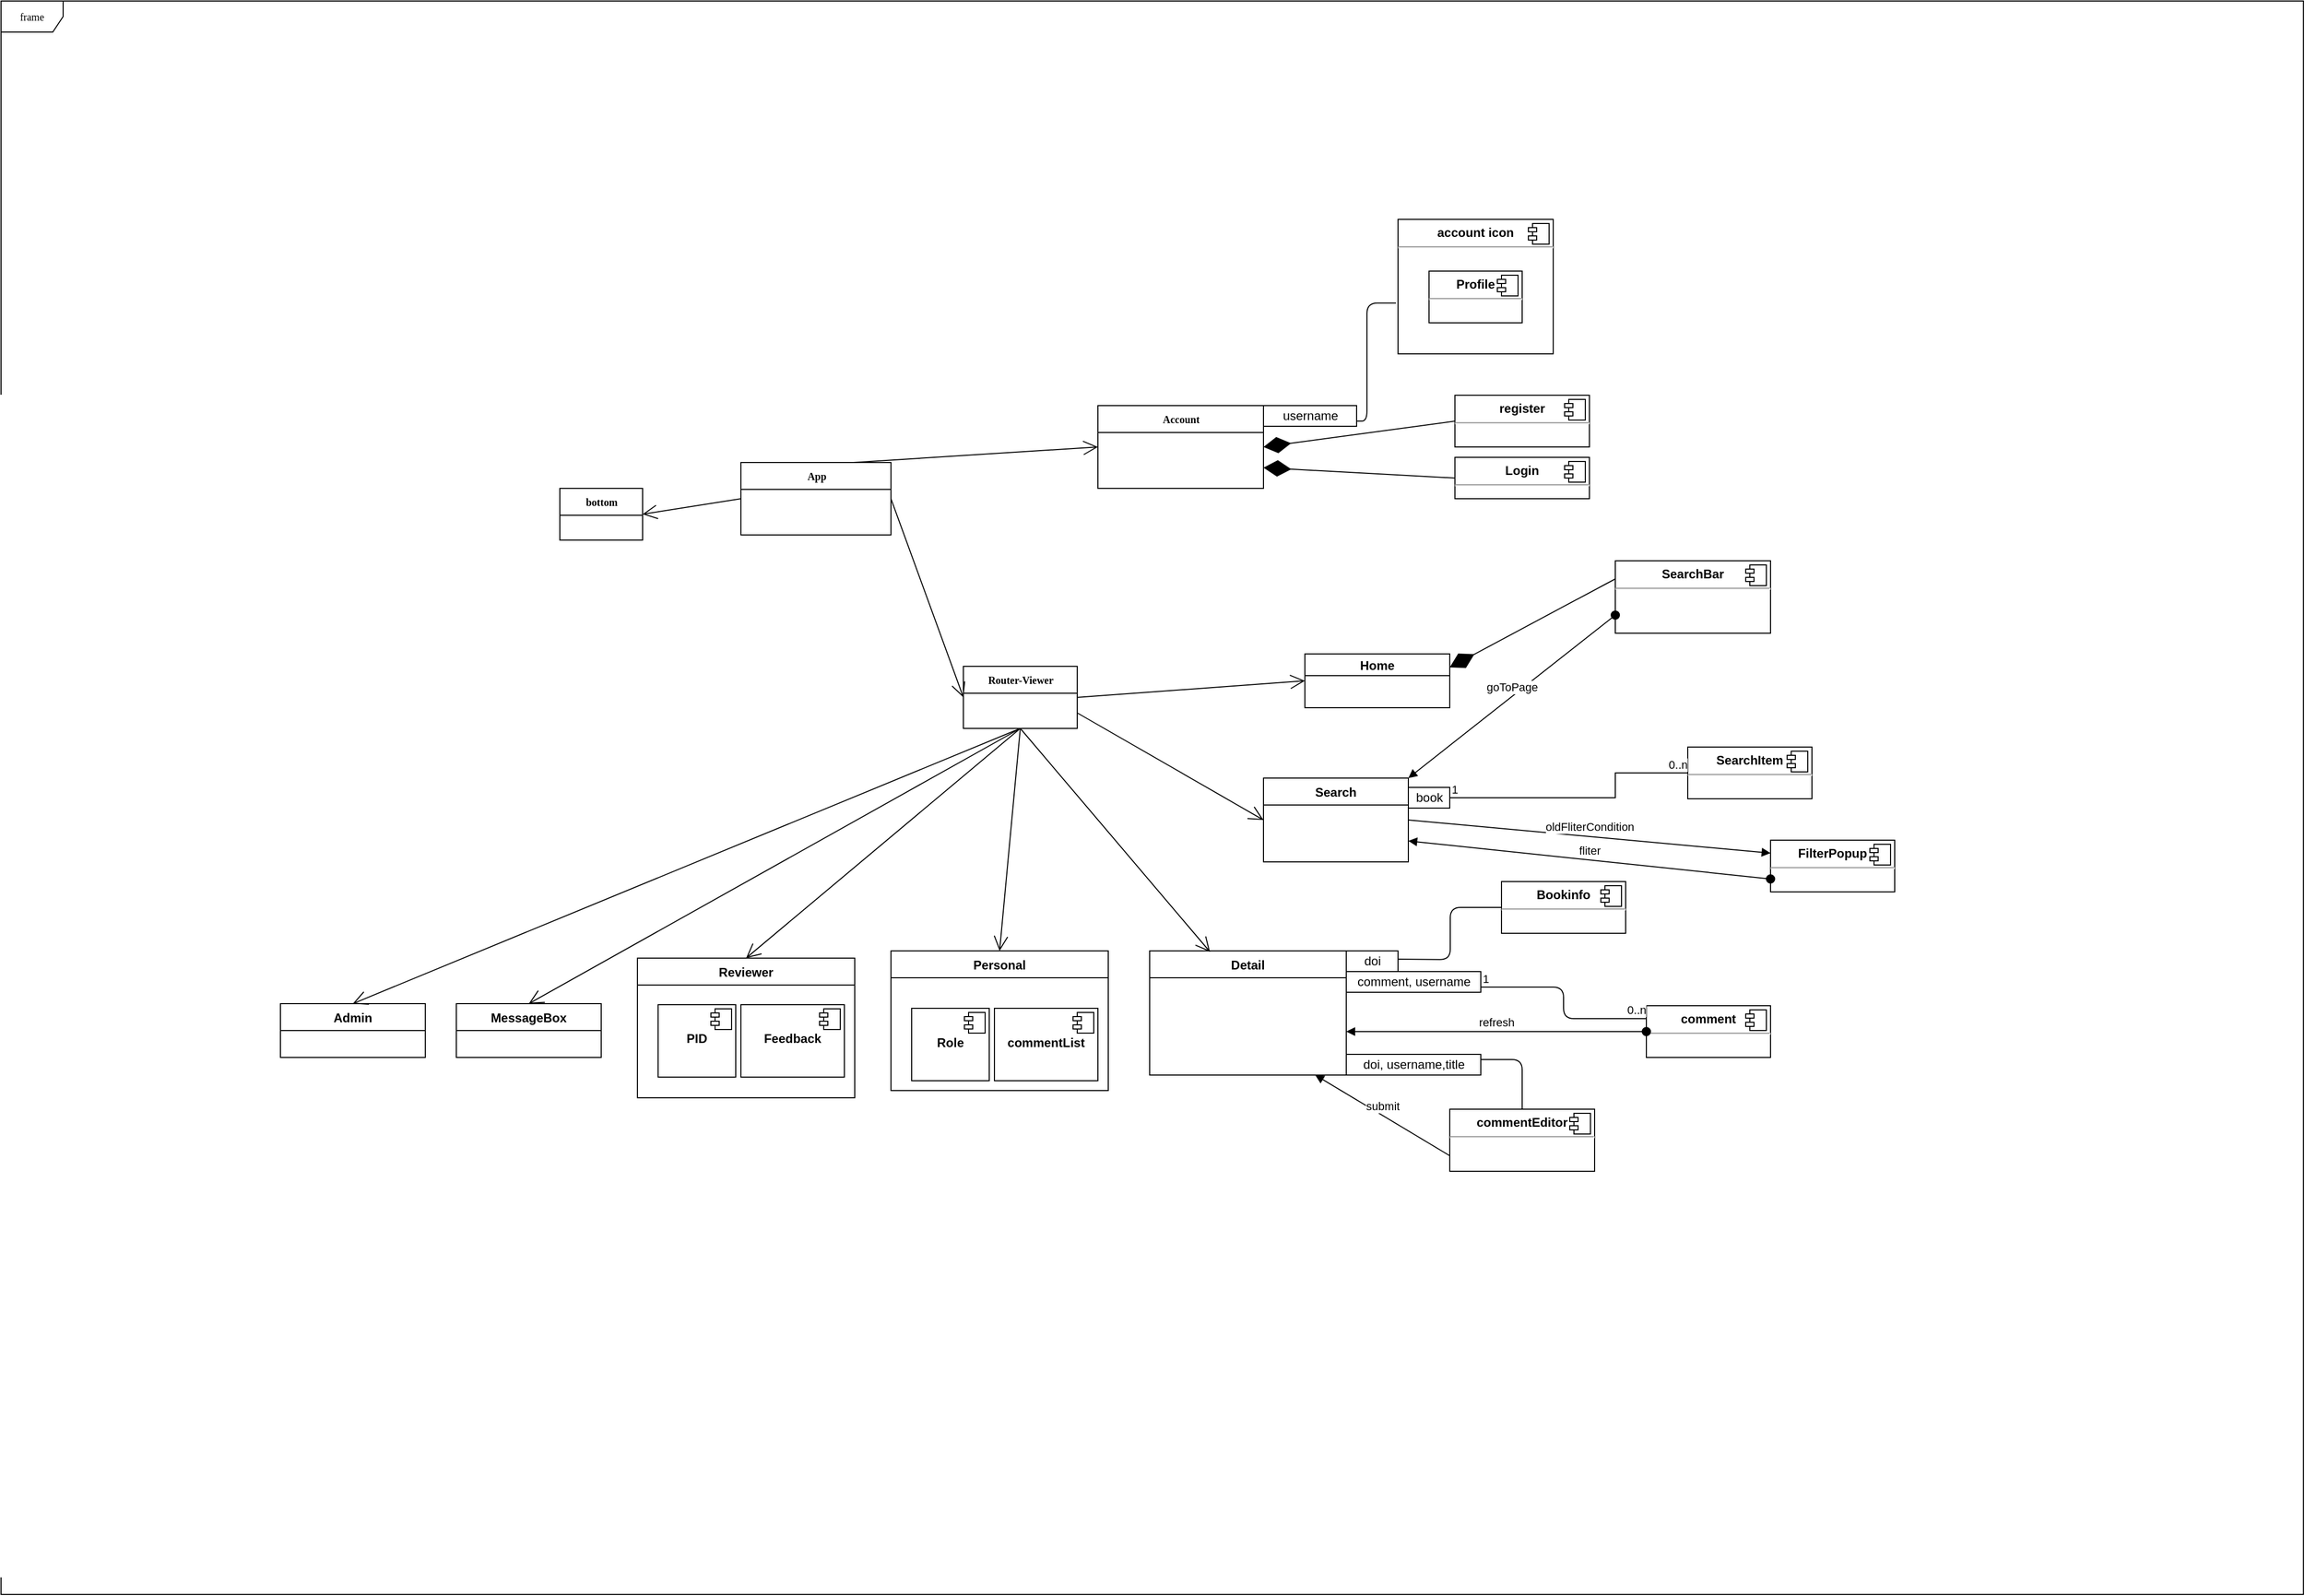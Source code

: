 <mxfile version="14.1.8" type="github">
  <diagram name="Page-1" id="c4acf3e9-155e-7222-9cf6-157b1a14988f">
    <mxGraphModel dx="3750" dy="2218" grid="1" gridSize="10" guides="1" tooltips="1" connect="1" arrows="1" fold="1" page="0" pageScale="1" pageWidth="850" pageHeight="1100" background="#ffffff" math="0" shadow="0">
      <root>
        <mxCell id="0" />
        <mxCell id="1" parent="0" />
        <mxCell id="17acba5748e5396b-1" value="frame" style="shape=umlFrame;whiteSpace=wrap;html=1;rounded=0;shadow=0;comic=0;labelBackgroundColor=none;strokeWidth=1;fontFamily=Verdana;fontSize=10;align=center;" parent="1" vertex="1">
          <mxGeometry x="-980" y="-471" width="2225" height="1540" as="geometry" />
        </mxCell>
        <mxCell id="dzwy2O-CSNH0r0H0MtyH-51" value="&lt;p style=&quot;margin: 6px 0px 0px ; text-align: center&quot;&gt;&lt;b&gt;account icon&lt;/b&gt;&lt;/p&gt;&lt;hr&gt;&lt;p style=&quot;margin: 0px 0px 0px 8px&quot;&gt;&lt;br&gt;&lt;/p&gt;" style="align=left;overflow=fill;html=1;dropTarget=0;" vertex="1" parent="1">
          <mxGeometry x="370" y="-260" width="150" height="130" as="geometry" />
        </mxCell>
        <mxCell id="dzwy2O-CSNH0r0H0MtyH-52" value="" style="shape=component;jettyWidth=8;jettyHeight=4;" vertex="1" parent="dzwy2O-CSNH0r0H0MtyH-51">
          <mxGeometry x="1" width="20" height="20" relative="1" as="geometry">
            <mxPoint x="-24" y="4" as="offset" />
          </mxGeometry>
        </mxCell>
        <mxCell id="17acba5748e5396b-20" value="&lt;b&gt;Account&lt;/b&gt;" style="swimlane;html=1;fontStyle=0;childLayout=stackLayout;horizontal=1;startSize=26;fillColor=none;horizontalStack=0;resizeParent=1;resizeLast=0;collapsible=1;marginBottom=0;swimlaneFillColor=#ffffff;rounded=0;shadow=0;comic=0;labelBackgroundColor=none;strokeWidth=1;fontFamily=Verdana;fontSize=10;align=center;" parent="1" vertex="1">
          <mxGeometry x="80" y="-80" width="160" height="80" as="geometry">
            <mxRectangle x="350" y="42" width="100" height="26" as="alternateBounds" />
          </mxGeometry>
        </mxCell>
        <mxCell id="17acba5748e5396b-30" value="&lt;b&gt;App&lt;/b&gt;" style="swimlane;html=1;fontStyle=0;childLayout=stackLayout;horizontal=1;startSize=26;fillColor=none;horizontalStack=0;resizeParent=1;resizeLast=0;collapsible=1;marginBottom=0;swimlaneFillColor=#ffffff;rounded=0;shadow=0;comic=0;labelBackgroundColor=none;strokeWidth=1;fontFamily=Verdana;fontSize=10;align=center;" parent="1" vertex="1">
          <mxGeometry x="-265" y="-25" width="145" height="70" as="geometry" />
        </mxCell>
        <mxCell id="dzwy2O-CSNH0r0H0MtyH-1" value="&lt;b&gt;Router-Viewer&lt;/b&gt;" style="swimlane;html=1;fontStyle=0;childLayout=stackLayout;horizontal=1;startSize=26;fillColor=none;horizontalStack=0;resizeParent=1;resizeLast=0;collapsible=1;marginBottom=0;swimlaneFillColor=#ffffff;rounded=0;shadow=0;comic=0;labelBackgroundColor=none;strokeWidth=1;fontFamily=Verdana;fontSize=10;align=center;" vertex="1" parent="1">
          <mxGeometry x="-50" y="172" width="110" height="60" as="geometry">
            <mxRectangle x="350" y="42" width="100" height="26" as="alternateBounds" />
          </mxGeometry>
        </mxCell>
        <mxCell id="dzwy2O-CSNH0r0H0MtyH-21" value="&lt;b&gt;bottom&lt;/b&gt;" style="swimlane;html=1;fontStyle=0;childLayout=stackLayout;horizontal=1;startSize=26;fillColor=none;horizontalStack=0;resizeParent=1;resizeLast=0;collapsible=1;marginBottom=0;swimlaneFillColor=#ffffff;rounded=0;shadow=0;comic=0;labelBackgroundColor=none;strokeWidth=1;fontFamily=Verdana;fontSize=10;align=center;" vertex="1" parent="1">
          <mxGeometry x="-440" width="80" height="50" as="geometry">
            <mxRectangle x="350" y="42" width="100" height="26" as="alternateBounds" />
          </mxGeometry>
        </mxCell>
        <mxCell id="dzwy2O-CSNH0r0H0MtyH-35" value="" style="endArrow=open;endFill=1;endSize=12;html=1;exitX=0;exitY=0.5;exitDx=0;exitDy=0;entryX=1;entryY=0.5;entryDx=0;entryDy=0;" edge="1" parent="1" source="17acba5748e5396b-30" target="dzwy2O-CSNH0r0H0MtyH-21">
          <mxGeometry width="160" relative="1" as="geometry">
            <mxPoint x="370" y="170" as="sourcePoint" />
            <mxPoint x="530" y="170" as="targetPoint" />
            <Array as="points" />
          </mxGeometry>
        </mxCell>
        <mxCell id="dzwy2O-CSNH0r0H0MtyH-36" value="" style="endArrow=open;endFill=1;endSize=12;html=1;exitX=0.75;exitY=0;exitDx=0;exitDy=0;entryX=0;entryY=0.5;entryDx=0;entryDy=0;" edge="1" parent="1" source="17acba5748e5396b-30" target="17acba5748e5396b-20">
          <mxGeometry width="160" relative="1" as="geometry">
            <mxPoint x="370" y="170" as="sourcePoint" />
            <mxPoint x="530" y="170" as="targetPoint" />
          </mxGeometry>
        </mxCell>
        <mxCell id="dzwy2O-CSNH0r0H0MtyH-37" value="" style="endArrow=open;endFill=1;endSize=12;html=1;exitX=1;exitY=0.5;exitDx=0;exitDy=0;entryX=0;entryY=0.5;entryDx=0;entryDy=0;" edge="1" parent="1" source="17acba5748e5396b-30" target="dzwy2O-CSNH0r0H0MtyH-1">
          <mxGeometry width="160" relative="1" as="geometry">
            <mxPoint x="8.75" y="180" as="sourcePoint" />
            <mxPoint x="125" y="-10" as="targetPoint" />
          </mxGeometry>
        </mxCell>
        <mxCell id="dzwy2O-CSNH0r0H0MtyH-42" value="&lt;p style=&quot;margin: 0px ; margin-top: 6px ; text-align: center&quot;&gt;&lt;b&gt;Login&lt;/b&gt;&lt;/p&gt;&lt;hr&gt;&lt;p style=&quot;margin: 0px ; margin-left: 8px&quot;&gt;&lt;br&gt;&lt;/p&gt;" style="align=left;overflow=fill;html=1;dropTarget=0;" vertex="1" parent="1">
          <mxGeometry x="425" y="-30" width="130" height="40" as="geometry" />
        </mxCell>
        <mxCell id="dzwy2O-CSNH0r0H0MtyH-43" value="" style="shape=component;jettyWidth=8;jettyHeight=4;" vertex="1" parent="dzwy2O-CSNH0r0H0MtyH-42">
          <mxGeometry x="1" width="20" height="20" relative="1" as="geometry">
            <mxPoint x="-24" y="4" as="offset" />
          </mxGeometry>
        </mxCell>
        <mxCell id="dzwy2O-CSNH0r0H0MtyH-46" value="&lt;p style=&quot;margin: 0px ; margin-top: 6px ; text-align: center&quot;&gt;&lt;b&gt;register&lt;/b&gt;&lt;/p&gt;&lt;hr&gt;&lt;p style=&quot;margin: 0px ; margin-left: 8px&quot;&gt;&lt;br&gt;&lt;/p&gt;" style="align=left;overflow=fill;html=1;dropTarget=0;" vertex="1" parent="1">
          <mxGeometry x="425" y="-90" width="130" height="50" as="geometry" />
        </mxCell>
        <mxCell id="dzwy2O-CSNH0r0H0MtyH-47" value="" style="shape=component;jettyWidth=8;jettyHeight=4;" vertex="1" parent="dzwy2O-CSNH0r0H0MtyH-46">
          <mxGeometry x="1" width="20" height="20" relative="1" as="geometry">
            <mxPoint x="-24" y="4" as="offset" />
          </mxGeometry>
        </mxCell>
        <mxCell id="dzwy2O-CSNH0r0H0MtyH-48" value="&lt;p style=&quot;margin: 0px ; margin-top: 6px ; text-align: center&quot;&gt;&lt;b&gt;Profile&lt;/b&gt;&lt;/p&gt;&lt;hr&gt;&lt;p style=&quot;margin: 0px ; margin-left: 8px&quot;&gt;&lt;br&gt;&lt;/p&gt;" style="align=left;overflow=fill;html=1;dropTarget=0;" vertex="1" parent="1">
          <mxGeometry x="400" y="-210" width="90" height="50" as="geometry" />
        </mxCell>
        <mxCell id="dzwy2O-CSNH0r0H0MtyH-49" value="" style="shape=component;jettyWidth=8;jettyHeight=4;" vertex="1" parent="dzwy2O-CSNH0r0H0MtyH-48">
          <mxGeometry x="1" width="20" height="20" relative="1" as="geometry">
            <mxPoint x="-24" y="4" as="offset" />
          </mxGeometry>
        </mxCell>
        <mxCell id="dzwy2O-CSNH0r0H0MtyH-53" style="edgeStyle=orthogonalEdgeStyle;rounded=0;orthogonalLoop=1;jettySize=auto;html=1;exitX=0.5;exitY=1;exitDx=0;exitDy=0;" edge="1" parent="1" source="dzwy2O-CSNH0r0H0MtyH-48" target="dzwy2O-CSNH0r0H0MtyH-48">
          <mxGeometry relative="1" as="geometry" />
        </mxCell>
        <mxCell id="dzwy2O-CSNH0r0H0MtyH-64" value="Home" style="swimlane;fontStyle=1;childLayout=stackLayout;horizontal=1;startSize=21;fillColor=none;horizontalStack=0;resizeParent=1;resizeParentMax=0;resizeLast=0;collapsible=1;marginBottom=0;" vertex="1" parent="1">
          <mxGeometry x="280" y="160" width="140" height="52" as="geometry" />
        </mxCell>
        <mxCell id="dzwy2O-CSNH0r0H0MtyH-69" value="Search" style="swimlane;fontStyle=1;childLayout=stackLayout;horizontal=1;startSize=26;fillColor=none;horizontalStack=0;resizeParent=1;resizeParentMax=0;resizeLast=0;collapsible=1;marginBottom=0;" vertex="1" parent="1">
          <mxGeometry x="240" y="280" width="140" height="81" as="geometry" />
        </mxCell>
        <mxCell id="dzwy2O-CSNH0r0H0MtyH-70" value="Detail" style="swimlane;fontStyle=1;childLayout=stackLayout;horizontal=1;startSize=26;fillColor=none;horizontalStack=0;resizeParent=1;resizeParentMax=0;resizeLast=0;collapsible=1;marginBottom=0;" vertex="1" parent="1">
          <mxGeometry x="130" y="447" width="190" height="120" as="geometry" />
        </mxCell>
        <mxCell id="dzwy2O-CSNH0r0H0MtyH-71" value="Personal" style="swimlane;fontStyle=1;childLayout=stackLayout;horizontal=1;startSize=26;fillColor=none;horizontalStack=0;resizeParent=1;resizeParentMax=0;resizeLast=0;collapsible=1;marginBottom=0;" vertex="1" parent="1">
          <mxGeometry x="-120" y="447" width="210" height="135" as="geometry" />
        </mxCell>
        <mxCell id="dzwy2O-CSNH0r0H0MtyH-72" value="MessageBox" style="swimlane;fontStyle=1;childLayout=stackLayout;horizontal=1;startSize=26;fillColor=none;horizontalStack=0;resizeParent=1;resizeParentMax=0;resizeLast=0;collapsible=1;marginBottom=0;" vertex="1" parent="1">
          <mxGeometry x="-540" y="498" width="140" height="52" as="geometry" />
        </mxCell>
        <mxCell id="dzwy2O-CSNH0r0H0MtyH-74" value="Admin" style="swimlane;fontStyle=1;childLayout=stackLayout;horizontal=1;startSize=26;fillColor=none;horizontalStack=0;resizeParent=1;resizeParentMax=0;resizeLast=0;collapsible=1;marginBottom=0;" vertex="1" parent="1">
          <mxGeometry x="-710" y="498" width="140" height="52" as="geometry" />
        </mxCell>
        <mxCell id="dzwy2O-CSNH0r0H0MtyH-77" value="&lt;p style=&quot;margin: 0px ; margin-top: 6px ; text-align: center&quot;&gt;&lt;b&gt;SearchBar&lt;/b&gt;&lt;br&gt;&lt;/p&gt;&lt;hr&gt;&lt;p style=&quot;margin: 0px ; margin-left: 8px&quot;&gt;&lt;br&gt;&lt;/p&gt;" style="align=left;overflow=fill;html=1;dropTarget=0;" vertex="1" parent="1">
          <mxGeometry x="580" y="70" width="150" height="70" as="geometry" />
        </mxCell>
        <mxCell id="dzwy2O-CSNH0r0H0MtyH-78" value="" style="shape=component;jettyWidth=8;jettyHeight=4;" vertex="1" parent="dzwy2O-CSNH0r0H0MtyH-77">
          <mxGeometry x="1" width="20" height="20" relative="1" as="geometry">
            <mxPoint x="-24" y="4" as="offset" />
          </mxGeometry>
        </mxCell>
        <mxCell id="dzwy2O-CSNH0r0H0MtyH-79" value="&lt;p style=&quot;margin: 0px ; margin-top: 6px ; text-align: center&quot;&gt;&lt;b&gt;SearchItem&lt;/b&gt;&lt;br&gt;&lt;/p&gt;&lt;hr&gt;&lt;p style=&quot;margin: 0px ; margin-left: 8px&quot;&gt;&lt;br&gt;&lt;/p&gt;" style="align=left;overflow=fill;html=1;dropTarget=0;" vertex="1" parent="1">
          <mxGeometry x="650" y="250" width="120" height="50" as="geometry" />
        </mxCell>
        <mxCell id="dzwy2O-CSNH0r0H0MtyH-80" value="" style="shape=component;jettyWidth=8;jettyHeight=4;" vertex="1" parent="dzwy2O-CSNH0r0H0MtyH-79">
          <mxGeometry x="1" width="20" height="20" relative="1" as="geometry">
            <mxPoint x="-24" y="4" as="offset" />
          </mxGeometry>
        </mxCell>
        <mxCell id="dzwy2O-CSNH0r0H0MtyH-81" value="&lt;p style=&quot;margin: 0px ; margin-top: 6px ; text-align: center&quot;&gt;&lt;b&gt;FilterPopup&lt;/b&gt;&lt;/p&gt;&lt;hr&gt;&lt;p style=&quot;margin: 0px ; margin-left: 8px&quot;&gt;&lt;br&gt;&lt;/p&gt;" style="align=left;overflow=fill;html=1;dropTarget=0;" vertex="1" parent="1">
          <mxGeometry x="730" y="340" width="120" height="50" as="geometry" />
        </mxCell>
        <mxCell id="dzwy2O-CSNH0r0H0MtyH-82" value="" style="shape=component;jettyWidth=8;jettyHeight=4;" vertex="1" parent="dzwy2O-CSNH0r0H0MtyH-81">
          <mxGeometry x="1" width="20" height="20" relative="1" as="geometry">
            <mxPoint x="-24" y="4" as="offset" />
          </mxGeometry>
        </mxCell>
        <mxCell id="dzwy2O-CSNH0r0H0MtyH-83" value="&lt;p style=&quot;margin: 0px ; margin-top: 6px ; text-align: center&quot;&gt;&lt;b&gt;Bookinfo&lt;/b&gt;&lt;/p&gt;&lt;hr&gt;&lt;p style=&quot;margin: 0px ; margin-left: 8px&quot;&gt;&lt;br&gt;&lt;/p&gt;" style="align=left;overflow=fill;html=1;dropTarget=0;" vertex="1" parent="1">
          <mxGeometry x="470" y="380" width="120" height="50" as="geometry" />
        </mxCell>
        <mxCell id="dzwy2O-CSNH0r0H0MtyH-84" value="" style="shape=component;jettyWidth=8;jettyHeight=4;" vertex="1" parent="dzwy2O-CSNH0r0H0MtyH-83">
          <mxGeometry x="1" width="20" height="20" relative="1" as="geometry">
            <mxPoint x="-24" y="4" as="offset" />
          </mxGeometry>
        </mxCell>
        <mxCell id="dzwy2O-CSNH0r0H0MtyH-85" value="&lt;p style=&quot;margin: 0px ; margin-top: 6px ; text-align: center&quot;&gt;&lt;b&gt;comment&lt;/b&gt;&lt;/p&gt;&lt;hr&gt;&lt;p style=&quot;margin: 0px ; margin-left: 8px&quot;&gt;&lt;br&gt;&lt;/p&gt;" style="align=left;overflow=fill;html=1;dropTarget=0;" vertex="1" parent="1">
          <mxGeometry x="610" y="500" width="120" height="50" as="geometry" />
        </mxCell>
        <mxCell id="dzwy2O-CSNH0r0H0MtyH-86" value="" style="shape=component;jettyWidth=8;jettyHeight=4;" vertex="1" parent="dzwy2O-CSNH0r0H0MtyH-85">
          <mxGeometry x="1" width="20" height="20" relative="1" as="geometry">
            <mxPoint x="-24" y="4" as="offset" />
          </mxGeometry>
        </mxCell>
        <mxCell id="dzwy2O-CSNH0r0H0MtyH-87" value="&lt;p style=&quot;margin: 0px ; margin-top: 6px ; text-align: center&quot;&gt;&lt;b&gt;commentEditor&lt;/b&gt;&lt;/p&gt;&lt;hr&gt;&lt;p style=&quot;margin: 0px ; margin-left: 8px&quot;&gt;&lt;br&gt;&lt;/p&gt;" style="align=left;overflow=fill;html=1;dropTarget=0;" vertex="1" parent="1">
          <mxGeometry x="420" y="600" width="140" height="60" as="geometry" />
        </mxCell>
        <mxCell id="dzwy2O-CSNH0r0H0MtyH-88" value="" style="shape=component;jettyWidth=8;jettyHeight=4;" vertex="1" parent="dzwy2O-CSNH0r0H0MtyH-87">
          <mxGeometry x="1" width="20" height="20" relative="1" as="geometry">
            <mxPoint x="-24" y="4" as="offset" />
          </mxGeometry>
        </mxCell>
        <mxCell id="dzwy2O-CSNH0r0H0MtyH-90" value="" style="endArrow=open;endFill=1;endSize=12;html=1;exitX=1;exitY=0.5;exitDx=0;exitDy=0;entryX=0;entryY=0.5;entryDx=0;entryDy=0;" edge="1" parent="1" source="dzwy2O-CSNH0r0H0MtyH-1" target="dzwy2O-CSNH0r0H0MtyH-64">
          <mxGeometry width="160" relative="1" as="geometry">
            <mxPoint x="360" y="260" as="sourcePoint" />
            <mxPoint x="520" y="260" as="targetPoint" />
          </mxGeometry>
        </mxCell>
        <mxCell id="dzwy2O-CSNH0r0H0MtyH-96" value="book" style="html=1;" vertex="1" parent="1">
          <mxGeometry x="380" y="289" width="40" height="20" as="geometry" />
        </mxCell>
        <mxCell id="dzwy2O-CSNH0r0H0MtyH-106" value="oldFliterCondition" style="html=1;verticalAlign=bottom;endArrow=block;entryX=0;entryY=0.25;entryDx=0;entryDy=0;exitX=1;exitY=0.5;exitDx=0;exitDy=0;" edge="1" parent="1" source="dzwy2O-CSNH0r0H0MtyH-69" target="dzwy2O-CSNH0r0H0MtyH-81">
          <mxGeometry width="80" relative="1" as="geometry">
            <mxPoint x="420" y="280" as="sourcePoint" />
            <mxPoint x="750" y="260" as="targetPoint" />
          </mxGeometry>
        </mxCell>
        <mxCell id="dzwy2O-CSNH0r0H0MtyH-111" value="doi" style="html=1;" vertex="1" parent="1">
          <mxGeometry x="320" y="447" width="50" height="20" as="geometry" />
        </mxCell>
        <mxCell id="dzwy2O-CSNH0r0H0MtyH-119" value="comment, username" style="html=1;" vertex="1" parent="1">
          <mxGeometry x="320" y="467" width="130" height="20" as="geometry" />
        </mxCell>
        <mxCell id="dzwy2O-CSNH0r0H0MtyH-122" value="refresh" style="html=1;verticalAlign=bottom;startArrow=oval;startFill=1;endArrow=block;startSize=8;exitX=0;exitY=0.5;exitDx=0;exitDy=0;" edge="1" parent="1" source="dzwy2O-CSNH0r0H0MtyH-85">
          <mxGeometry width="60" relative="1" as="geometry">
            <mxPoint x="670" y="421" as="sourcePoint" />
            <mxPoint x="320" y="525" as="targetPoint" />
          </mxGeometry>
        </mxCell>
        <mxCell id="dzwy2O-CSNH0r0H0MtyH-123" value="goToPage" style="html=1;verticalAlign=bottom;startArrow=oval;startFill=1;endArrow=block;startSize=8;exitX=0;exitY=0.75;exitDx=0;exitDy=0;entryX=1;entryY=0;entryDx=0;entryDy=0;" edge="1" parent="1" source="dzwy2O-CSNH0r0H0MtyH-77" target="dzwy2O-CSNH0r0H0MtyH-69">
          <mxGeometry width="60" relative="1" as="geometry">
            <mxPoint x="410" y="260" as="sourcePoint" />
            <mxPoint x="470" y="260" as="targetPoint" />
          </mxGeometry>
        </mxCell>
        <mxCell id="dzwy2O-CSNH0r0H0MtyH-124" value="fliter" style="html=1;verticalAlign=bottom;startArrow=oval;startFill=1;endArrow=block;startSize=8;exitX=0;exitY=0.75;exitDx=0;exitDy=0;entryX=1;entryY=0.75;entryDx=0;entryDy=0;" edge="1" parent="1" source="dzwy2O-CSNH0r0H0MtyH-81" target="dzwy2O-CSNH0r0H0MtyH-69">
          <mxGeometry width="60" relative="1" as="geometry">
            <mxPoint x="410" y="170" as="sourcePoint" />
            <mxPoint x="470" y="170" as="targetPoint" />
          </mxGeometry>
        </mxCell>
        <mxCell id="dzwy2O-CSNH0r0H0MtyH-125" value="" style="endArrow=diamondThin;endFill=1;endSize=24;html=1;entryX=1;entryY=0.25;entryDx=0;entryDy=0;exitX=0;exitY=0.25;exitDx=0;exitDy=0;" edge="1" parent="1" source="dzwy2O-CSNH0r0H0MtyH-77" target="dzwy2O-CSNH0r0H0MtyH-64">
          <mxGeometry width="160" relative="1" as="geometry">
            <mxPoint x="360" y="170" as="sourcePoint" />
            <mxPoint x="520" y="170" as="targetPoint" />
          </mxGeometry>
        </mxCell>
        <mxCell id="dzwy2O-CSNH0r0H0MtyH-126" value="" style="endArrow=diamondThin;endFill=1;endSize=24;html=1;entryX=1;entryY=0.75;entryDx=0;entryDy=0;exitX=0;exitY=0.5;exitDx=0;exitDy=0;" edge="1" parent="1" source="dzwy2O-CSNH0r0H0MtyH-42" target="17acba5748e5396b-20">
          <mxGeometry width="160" relative="1" as="geometry">
            <mxPoint x="360" y="170" as="sourcePoint" />
            <mxPoint x="520" y="170" as="targetPoint" />
          </mxGeometry>
        </mxCell>
        <mxCell id="dzwy2O-CSNH0r0H0MtyH-127" value="" style="endArrow=diamondThin;endFill=1;endSize=24;html=1;entryX=1;entryY=0.5;entryDx=0;entryDy=0;exitX=0;exitY=0.5;exitDx=0;exitDy=0;" edge="1" parent="1" source="dzwy2O-CSNH0r0H0MtyH-46" target="17acba5748e5396b-20">
          <mxGeometry width="160" relative="1" as="geometry">
            <mxPoint x="360" y="170" as="sourcePoint" />
            <mxPoint x="520" y="170" as="targetPoint" />
          </mxGeometry>
        </mxCell>
        <mxCell id="dzwy2O-CSNH0r0H0MtyH-128" value="" style="endArrow=open;endFill=1;endSize=12;html=1;exitX=1;exitY=0.75;exitDx=0;exitDy=0;entryX=0;entryY=0.5;entryDx=0;entryDy=0;" edge="1" parent="1" source="dzwy2O-CSNH0r0H0MtyH-1" target="dzwy2O-CSNH0r0H0MtyH-69">
          <mxGeometry width="160" relative="1" as="geometry">
            <mxPoint x="360" y="450" as="sourcePoint" />
            <mxPoint x="520" y="450" as="targetPoint" />
          </mxGeometry>
        </mxCell>
        <mxCell id="dzwy2O-CSNH0r0H0MtyH-129" value="" style="endArrow=open;endFill=1;endSize=12;html=1;exitX=0.5;exitY=1;exitDx=0;exitDy=0;entryX=0.307;entryY=0.008;entryDx=0;entryDy=0;entryPerimeter=0;" edge="1" parent="1" source="dzwy2O-CSNH0r0H0MtyH-1" target="dzwy2O-CSNH0r0H0MtyH-70">
          <mxGeometry width="160" relative="1" as="geometry">
            <mxPoint x="360" y="450" as="sourcePoint" />
            <mxPoint x="190" y="390" as="targetPoint" />
          </mxGeometry>
        </mxCell>
        <mxCell id="dzwy2O-CSNH0r0H0MtyH-134" value="" style="endArrow=none;html=1;edgeStyle=orthogonalEdgeStyle;exitX=1;exitY=0.75;exitDx=0;exitDy=0;entryX=0;entryY=0.25;entryDx=0;entryDy=0;" edge="1" parent="1" source="dzwy2O-CSNH0r0H0MtyH-119" target="dzwy2O-CSNH0r0H0MtyH-85">
          <mxGeometry relative="1" as="geometry">
            <mxPoint x="360" y="360" as="sourcePoint" />
            <mxPoint x="520" y="360" as="targetPoint" />
          </mxGeometry>
        </mxCell>
        <mxCell id="dzwy2O-CSNH0r0H0MtyH-135" value="1" style="edgeLabel;resizable=0;html=1;align=left;verticalAlign=bottom;" connectable="0" vertex="1" parent="dzwy2O-CSNH0r0H0MtyH-134">
          <mxGeometry x="-1" relative="1" as="geometry" />
        </mxCell>
        <mxCell id="dzwy2O-CSNH0r0H0MtyH-136" value="0..n" style="edgeLabel;resizable=0;html=1;align=right;verticalAlign=bottom;" connectable="0" vertex="1" parent="dzwy2O-CSNH0r0H0MtyH-134">
          <mxGeometry x="1" relative="1" as="geometry" />
        </mxCell>
        <mxCell id="dzwy2O-CSNH0r0H0MtyH-138" value="" style="endArrow=none;html=1;edgeStyle=orthogonalEdgeStyle;entryX=0;entryY=0.5;entryDx=0;entryDy=0;" edge="1" parent="1" target="dzwy2O-CSNH0r0H0MtyH-83">
          <mxGeometry relative="1" as="geometry">
            <mxPoint x="370" y="455" as="sourcePoint" />
            <mxPoint x="520" y="360" as="targetPoint" />
          </mxGeometry>
        </mxCell>
        <mxCell id="dzwy2O-CSNH0r0H0MtyH-141" value="doi, username,title" style="html=1;" vertex="1" parent="1">
          <mxGeometry x="320" y="547" width="130" height="20" as="geometry" />
        </mxCell>
        <mxCell id="dzwy2O-CSNH0r0H0MtyH-143" value="" style="endArrow=none;html=1;edgeStyle=orthogonalEdgeStyle;exitX=1;exitY=0.25;exitDx=0;exitDy=0;entryX=0.5;entryY=0;entryDx=0;entryDy=0;" edge="1" parent="1" source="dzwy2O-CSNH0r0H0MtyH-141" target="dzwy2O-CSNH0r0H0MtyH-87">
          <mxGeometry relative="1" as="geometry">
            <mxPoint x="360" y="360" as="sourcePoint" />
            <mxPoint x="520" y="360" as="targetPoint" />
          </mxGeometry>
        </mxCell>
        <mxCell id="dzwy2O-CSNH0r0H0MtyH-146" value="submit" style="html=1;verticalAlign=bottom;endArrow=block;exitX=0;exitY=0.75;exitDx=0;exitDy=0;" edge="1" parent="1" source="dzwy2O-CSNH0r0H0MtyH-87">
          <mxGeometry width="80" relative="1" as="geometry">
            <mxPoint x="400" y="360" as="sourcePoint" />
            <mxPoint x="290" y="567" as="targetPoint" />
          </mxGeometry>
        </mxCell>
        <mxCell id="dzwy2O-CSNH0r0H0MtyH-152" value="" style="endArrow=none;html=1;edgeStyle=orthogonalEdgeStyle;exitX=1;exitY=0.5;exitDx=0;exitDy=0;entryX=0;entryY=0.5;entryDx=0;entryDy=0;rounded=0;" edge="1" parent="1" source="dzwy2O-CSNH0r0H0MtyH-96" target="dzwy2O-CSNH0r0H0MtyH-79">
          <mxGeometry relative="1" as="geometry">
            <mxPoint x="450" y="250" as="sourcePoint" />
            <mxPoint x="610" y="250" as="targetPoint" />
            <Array as="points">
              <mxPoint x="580" y="299" />
              <mxPoint x="580" y="275" />
            </Array>
          </mxGeometry>
        </mxCell>
        <mxCell id="dzwy2O-CSNH0r0H0MtyH-153" value="1" style="edgeLabel;resizable=0;html=1;align=left;verticalAlign=bottom;" connectable="0" vertex="1" parent="dzwy2O-CSNH0r0H0MtyH-152">
          <mxGeometry x="-1" relative="1" as="geometry" />
        </mxCell>
        <mxCell id="dzwy2O-CSNH0r0H0MtyH-154" value="0..n" style="edgeLabel;resizable=0;html=1;align=right;verticalAlign=bottom;" connectable="0" vertex="1" parent="dzwy2O-CSNH0r0H0MtyH-152">
          <mxGeometry x="1" relative="1" as="geometry" />
        </mxCell>
        <mxCell id="dzwy2O-CSNH0r0H0MtyH-160" value="&lt;p style=&quot;margin: 0px ; margin-top: 6px ; text-align: center&quot;&gt;&lt;br&gt;&lt;/p&gt;&lt;p style=&quot;margin: 0px ; margin-top: 6px ; text-align: center&quot;&gt;&lt;b&gt;commentList&lt;/b&gt;&lt;/p&gt;" style="align=left;overflow=fill;html=1;dropTarget=0;" vertex="1" parent="1">
          <mxGeometry x="-20" y="502.5" width="100" height="70" as="geometry" />
        </mxCell>
        <mxCell id="dzwy2O-CSNH0r0H0MtyH-161" value="" style="shape=component;jettyWidth=8;jettyHeight=4;" vertex="1" parent="dzwy2O-CSNH0r0H0MtyH-160">
          <mxGeometry x="1" width="20" height="20" relative="1" as="geometry">
            <mxPoint x="-24" y="4" as="offset" />
          </mxGeometry>
        </mxCell>
        <mxCell id="dzwy2O-CSNH0r0H0MtyH-162" value="&lt;p style=&quot;margin: 0px ; margin-top: 6px ; text-align: center&quot;&gt;&lt;br&gt;&lt;/p&gt;&lt;p style=&quot;margin: 0px ; margin-top: 6px ; text-align: center&quot;&gt;&lt;b&gt;Role&lt;/b&gt;&lt;/p&gt;" style="align=left;overflow=fill;html=1;dropTarget=0;" vertex="1" parent="1">
          <mxGeometry x="-100" y="502.5" width="75" height="70" as="geometry" />
        </mxCell>
        <mxCell id="dzwy2O-CSNH0r0H0MtyH-163" value="" style="shape=component;jettyWidth=8;jettyHeight=4;" vertex="1" parent="dzwy2O-CSNH0r0H0MtyH-162">
          <mxGeometry x="1" width="20" height="20" relative="1" as="geometry">
            <mxPoint x="-24" y="4" as="offset" />
          </mxGeometry>
        </mxCell>
        <mxCell id="dzwy2O-CSNH0r0H0MtyH-171" value="Reviewer" style="swimlane;fontStyle=1;childLayout=stackLayout;horizontal=1;startSize=26;fillColor=none;horizontalStack=0;resizeParent=1;resizeParentMax=0;resizeLast=0;collapsible=1;marginBottom=0;" vertex="1" parent="1">
          <mxGeometry x="-365" y="454" width="210" height="135" as="geometry" />
        </mxCell>
        <mxCell id="dzwy2O-CSNH0r0H0MtyH-172" value="&lt;p style=&quot;margin: 0px ; margin-top: 6px ; text-align: center&quot;&gt;&lt;br&gt;&lt;/p&gt;&lt;p style=&quot;margin: 0px ; margin-top: 6px ; text-align: center&quot;&gt;&lt;b&gt;Feedback&lt;/b&gt;&lt;/p&gt;" style="align=left;overflow=fill;html=1;dropTarget=0;" vertex="1" parent="1">
          <mxGeometry x="-265" y="499" width="100" height="70" as="geometry" />
        </mxCell>
        <mxCell id="dzwy2O-CSNH0r0H0MtyH-173" value="" style="shape=component;jettyWidth=8;jettyHeight=4;" vertex="1" parent="dzwy2O-CSNH0r0H0MtyH-172">
          <mxGeometry x="1" width="20" height="20" relative="1" as="geometry">
            <mxPoint x="-24" y="4" as="offset" />
          </mxGeometry>
        </mxCell>
        <mxCell id="dzwy2O-CSNH0r0H0MtyH-174" value="&lt;p style=&quot;margin: 0px ; margin-top: 6px ; text-align: center&quot;&gt;&lt;br&gt;&lt;/p&gt;&lt;p style=&quot;margin: 0px ; margin-top: 6px ; text-align: center&quot;&gt;&lt;b&gt;PID&lt;/b&gt;&lt;/p&gt;" style="align=left;overflow=fill;html=1;dropTarget=0;" vertex="1" parent="1">
          <mxGeometry x="-345" y="499" width="75" height="70" as="geometry" />
        </mxCell>
        <mxCell id="dzwy2O-CSNH0r0H0MtyH-175" value="" style="shape=component;jettyWidth=8;jettyHeight=4;" vertex="1" parent="dzwy2O-CSNH0r0H0MtyH-174">
          <mxGeometry x="1" width="20" height="20" relative="1" as="geometry">
            <mxPoint x="-24" y="4" as="offset" />
          </mxGeometry>
        </mxCell>
        <mxCell id="dzwy2O-CSNH0r0H0MtyH-176" value="" style="endArrow=open;endFill=1;endSize=12;html=1;strokeColor=#000000;exitX=0.5;exitY=1;exitDx=0;exitDy=0;entryX=0.5;entryY=0;entryDx=0;entryDy=0;" edge="1" parent="1" source="dzwy2O-CSNH0r0H0MtyH-1" target="dzwy2O-CSNH0r0H0MtyH-71">
          <mxGeometry width="160" relative="1" as="geometry">
            <mxPoint x="180" y="470" as="sourcePoint" />
            <mxPoint x="20" y="470" as="targetPoint" />
          </mxGeometry>
        </mxCell>
        <mxCell id="dzwy2O-CSNH0r0H0MtyH-177" value="" style="endArrow=open;endFill=1;endSize=12;html=1;strokeColor=#000000;exitX=0.5;exitY=1;exitDx=0;exitDy=0;entryX=0.5;entryY=0;entryDx=0;entryDy=0;" edge="1" parent="1" source="dzwy2O-CSNH0r0H0MtyH-1" target="dzwy2O-CSNH0r0H0MtyH-171">
          <mxGeometry width="160" relative="1" as="geometry">
            <mxPoint x="20" y="470" as="sourcePoint" />
            <mxPoint x="180" y="470" as="targetPoint" />
          </mxGeometry>
        </mxCell>
        <mxCell id="dzwy2O-CSNH0r0H0MtyH-178" value="" style="endArrow=open;endFill=1;endSize=12;html=1;strokeColor=#000000;exitX=0.5;exitY=1;exitDx=0;exitDy=0;entryX=0.5;entryY=0;entryDx=0;entryDy=0;" edge="1" parent="1" source="dzwy2O-CSNH0r0H0MtyH-1" target="dzwy2O-CSNH0r0H0MtyH-72">
          <mxGeometry width="160" relative="1" as="geometry">
            <mxPoint x="20" y="470" as="sourcePoint" />
            <mxPoint x="180" y="470" as="targetPoint" />
          </mxGeometry>
        </mxCell>
        <mxCell id="dzwy2O-CSNH0r0H0MtyH-179" value="" style="endArrow=open;endFill=1;endSize=12;html=1;strokeColor=#000000;exitX=0.5;exitY=1;exitDx=0;exitDy=0;entryX=0.5;entryY=0;entryDx=0;entryDy=0;" edge="1" parent="1" source="dzwy2O-CSNH0r0H0MtyH-1" target="dzwy2O-CSNH0r0H0MtyH-74">
          <mxGeometry width="160" relative="1" as="geometry">
            <mxPoint x="20" y="470" as="sourcePoint" />
            <mxPoint x="180" y="470" as="targetPoint" />
          </mxGeometry>
        </mxCell>
        <mxCell id="dzwy2O-CSNH0r0H0MtyH-180" value="username" style="html=1;" vertex="1" parent="1">
          <mxGeometry x="240" y="-80" width="90" height="20" as="geometry" />
        </mxCell>
        <mxCell id="dzwy2O-CSNH0r0H0MtyH-181" value="" style="endArrow=none;html=1;edgeStyle=orthogonalEdgeStyle;strokeColor=#000000;exitX=1;exitY=0.75;exitDx=0;exitDy=0;entryX=-0.013;entryY=0.622;entryDx=0;entryDy=0;entryPerimeter=0;" edge="1" parent="1" source="dzwy2O-CSNH0r0H0MtyH-180" target="dzwy2O-CSNH0r0H0MtyH-51">
          <mxGeometry relative="1" as="geometry">
            <mxPoint x="370" y="80" as="sourcePoint" />
            <mxPoint x="530" y="80" as="targetPoint" />
            <Array as="points">
              <mxPoint x="340" y="-65" />
              <mxPoint x="340" y="-179" />
            </Array>
          </mxGeometry>
        </mxCell>
      </root>
    </mxGraphModel>
  </diagram>
</mxfile>
